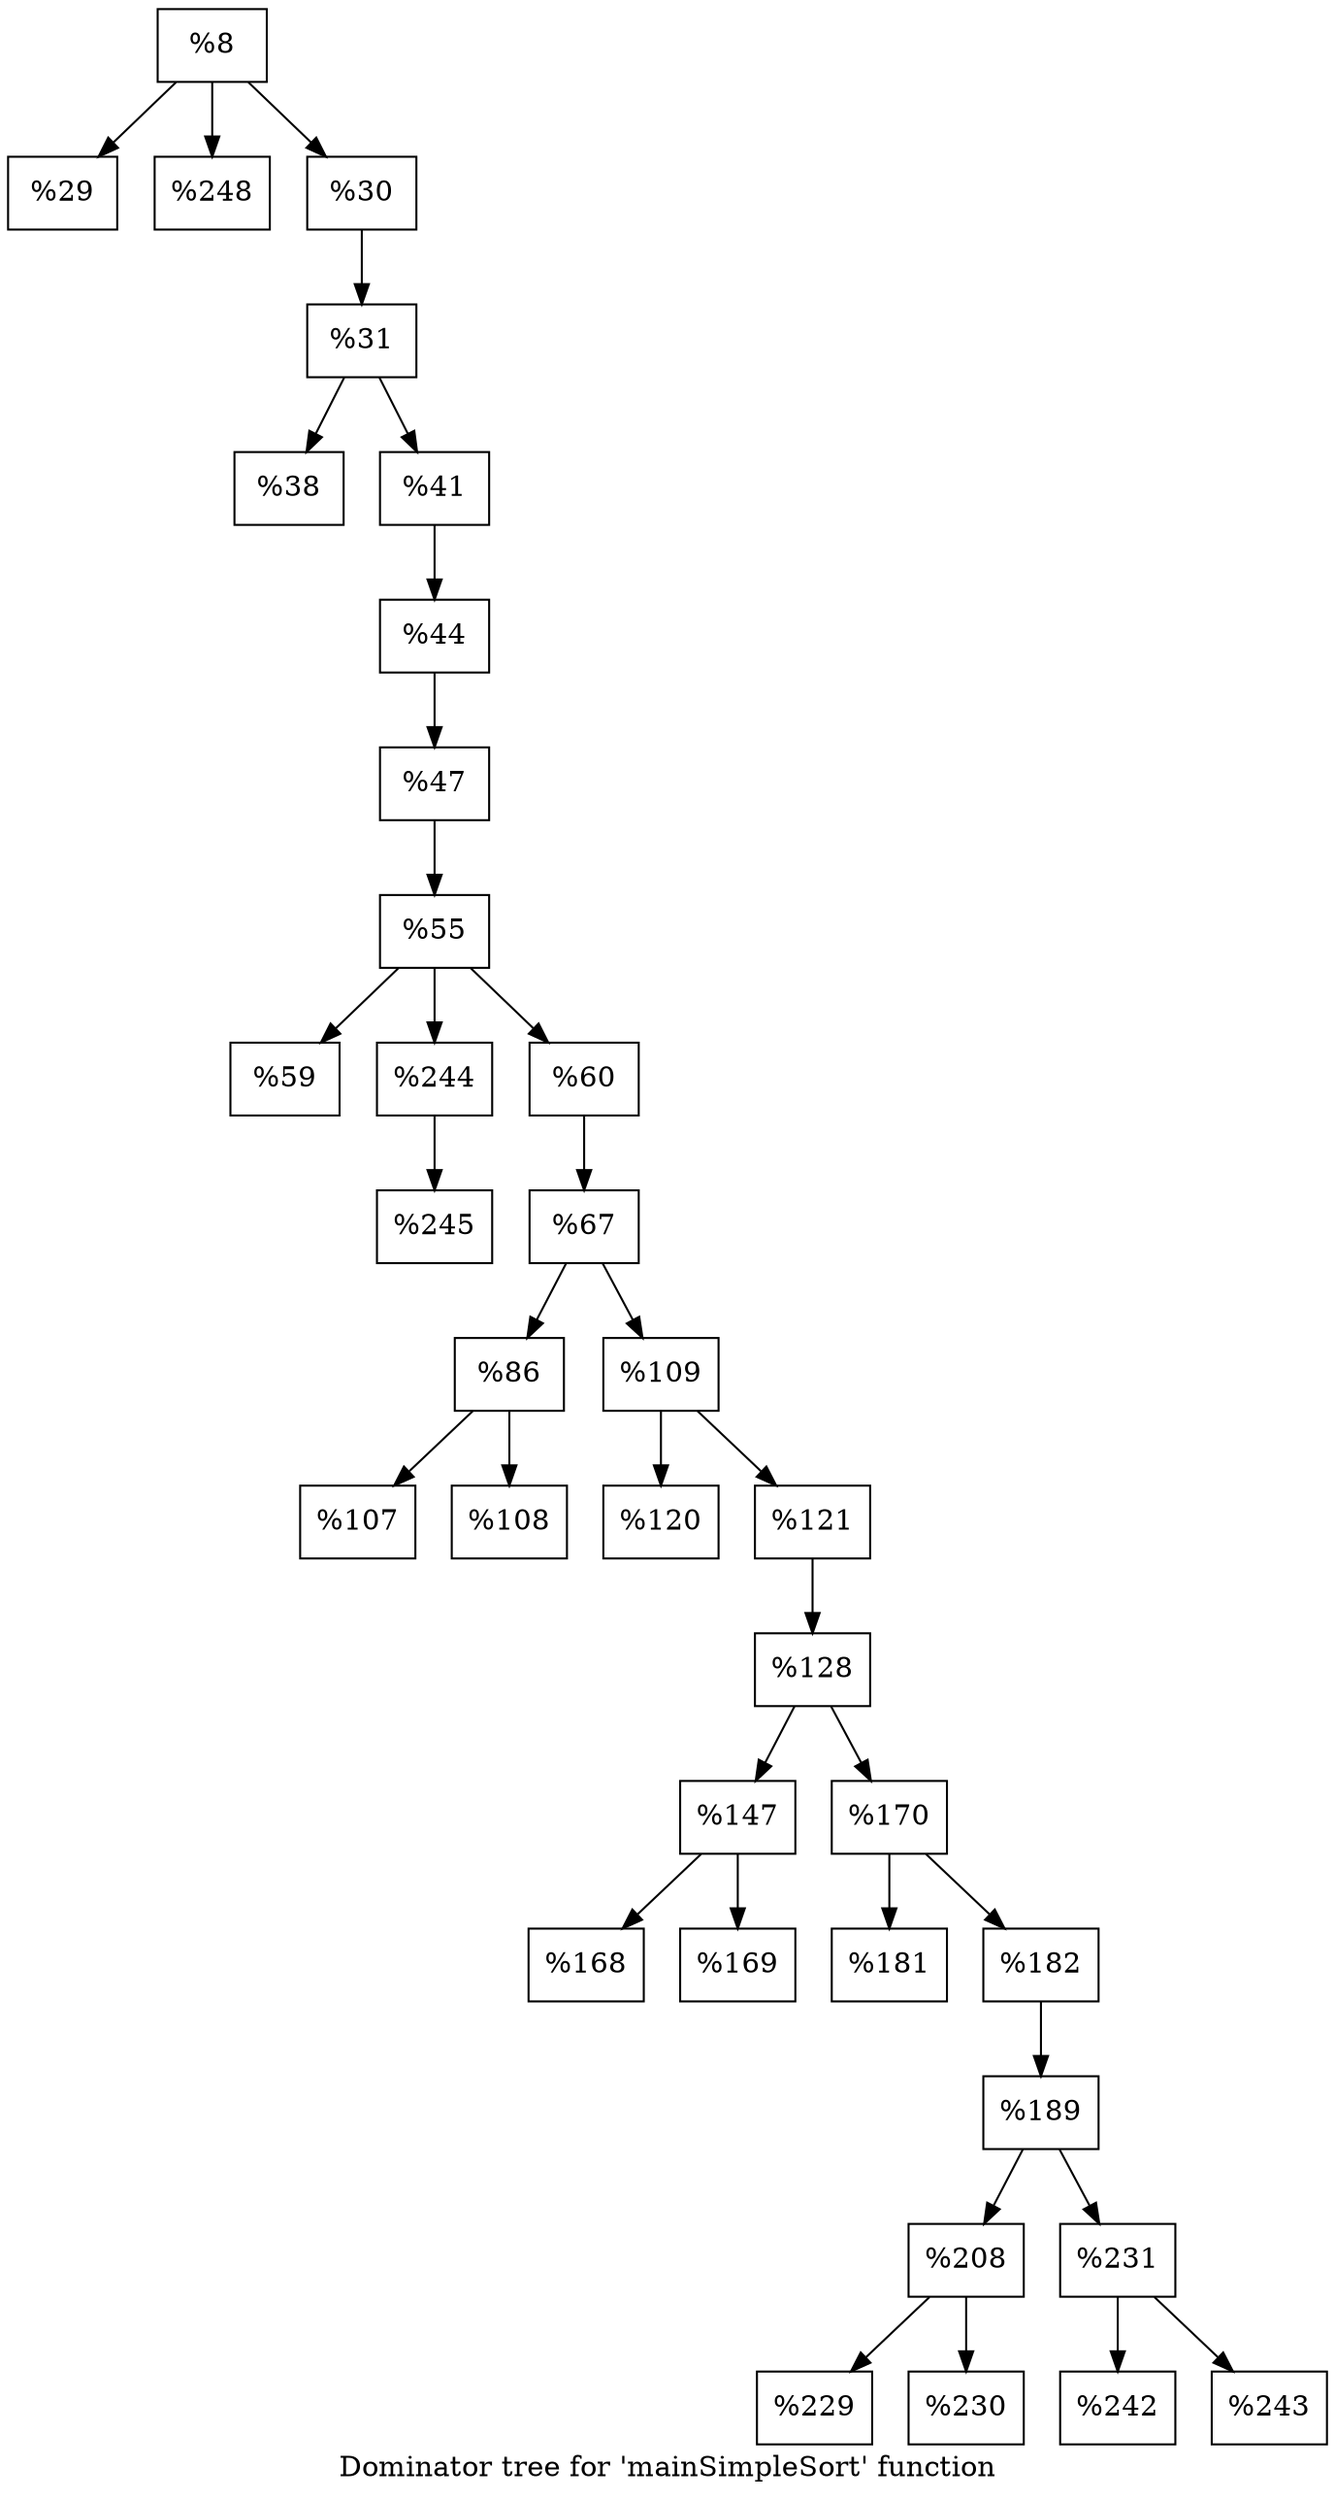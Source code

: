 digraph "Dominator tree for 'mainSimpleSort' function" {
	label="Dominator tree for 'mainSimpleSort' function";

	Node0x2148e00 [shape=record,label="{%8}"];
	Node0x2148e00 -> Node0x20b3030;
	Node0x2148e00 -> Node0x2179840;
	Node0x2148e00 -> Node0x1fcf400;
	Node0x20b3030 [shape=record,label="{%29}"];
	Node0x2179840 [shape=record,label="{%248}"];
	Node0x1fcf400 [shape=record,label="{%30}"];
	Node0x1fcf400 -> Node0x217a9d0;
	Node0x217a9d0 [shape=record,label="{%31}"];
	Node0x217a9d0 -> Node0x218fd00;
	Node0x217a9d0 -> Node0x2180db0;
	Node0x218fd00 [shape=record,label="{%38}"];
	Node0x2180db0 [shape=record,label="{%41}"];
	Node0x2180db0 -> Node0x2184960;
	Node0x2184960 [shape=record,label="{%44}"];
	Node0x2184960 -> Node0x214e130;
	Node0x214e130 [shape=record,label="{%47}"];
	Node0x214e130 -> Node0x221c6e0;
	Node0x221c6e0 [shape=record,label="{%55}"];
	Node0x221c6e0 -> Node0x1f2cf40;
	Node0x221c6e0 -> Node0x21855f0;
	Node0x221c6e0 -> Node0x2184220;
	Node0x1f2cf40 [shape=record,label="{%59}"];
	Node0x21855f0 [shape=record,label="{%244}"];
	Node0x21855f0 -> Node0x216c540;
	Node0x216c540 [shape=record,label="{%245}"];
	Node0x2184220 [shape=record,label="{%60}"];
	Node0x2184220 -> Node0x21b2540;
	Node0x21b2540 [shape=record,label="{%67}"];
	Node0x21b2540 -> Node0x1fceb50;
	Node0x21b2540 -> Node0x21477e0;
	Node0x1fceb50 [shape=record,label="{%86}"];
	Node0x1fceb50 -> Node0x22100f0;
	Node0x1fceb50 -> Node0x2161cf0;
	Node0x22100f0 [shape=record,label="{%107}"];
	Node0x2161cf0 [shape=record,label="{%108}"];
	Node0x21477e0 [shape=record,label="{%109}"];
	Node0x21477e0 -> Node0x214a080;
	Node0x21477e0 -> Node0x2173e30;
	Node0x214a080 [shape=record,label="{%120}"];
	Node0x2173e30 [shape=record,label="{%121}"];
	Node0x2173e30 -> Node0x217d6f0;
	Node0x217d6f0 [shape=record,label="{%128}"];
	Node0x217d6f0 -> Node0x1fb63e0;
	Node0x217d6f0 -> Node0x216a250;
	Node0x1fb63e0 [shape=record,label="{%147}"];
	Node0x1fb63e0 -> Node0x2167650;
	Node0x1fb63e0 -> Node0x20b9620;
	Node0x2167650 [shape=record,label="{%168}"];
	Node0x20b9620 [shape=record,label="{%169}"];
	Node0x216a250 [shape=record,label="{%170}"];
	Node0x216a250 -> Node0x216f7d0;
	Node0x216a250 -> Node0x1fbbfb0;
	Node0x216f7d0 [shape=record,label="{%181}"];
	Node0x1fbbfb0 [shape=record,label="{%182}"];
	Node0x1fbbfb0 -> Node0x21621b0;
	Node0x21621b0 [shape=record,label="{%189}"];
	Node0x21621b0 -> Node0x218df70;
	Node0x21621b0 -> Node0x218d910;
	Node0x218df70 [shape=record,label="{%208}"];
	Node0x218df70 -> Node0x2197be0;
	Node0x218df70 -> Node0x211c3b0;
	Node0x2197be0 [shape=record,label="{%229}"];
	Node0x211c3b0 [shape=record,label="{%230}"];
	Node0x218d910 [shape=record,label="{%231}"];
	Node0x218d910 -> Node0x21906b0;
	Node0x218d910 -> Node0x2167400;
	Node0x21906b0 [shape=record,label="{%242}"];
	Node0x2167400 [shape=record,label="{%243}"];
}
